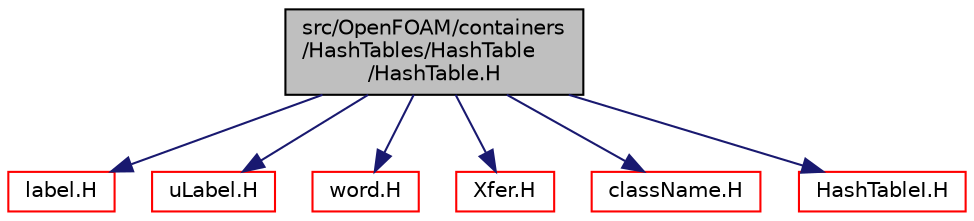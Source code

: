 digraph "src/OpenFOAM/containers/HashTables/HashTable/HashTable.H"
{
  bgcolor="transparent";
  edge [fontname="Helvetica",fontsize="10",labelfontname="Helvetica",labelfontsize="10"];
  node [fontname="Helvetica",fontsize="10",shape=record];
  Node1 [label="src/OpenFOAM/containers\l/HashTables/HashTable\l/HashTable.H",height=0.2,width=0.4,color="black", fillcolor="grey75", style="filled", fontcolor="black"];
  Node1 -> Node2 [color="midnightblue",fontsize="10",style="solid",fontname="Helvetica"];
  Node2 [label="label.H",height=0.2,width=0.4,color="red",URL="$a09202.html"];
  Node1 -> Node3 [color="midnightblue",fontsize="10",style="solid",fontname="Helvetica"];
  Node3 [label="uLabel.H",height=0.2,width=0.4,color="red",URL="$a09218.html"];
  Node1 -> Node4 [color="midnightblue",fontsize="10",style="solid",fontname="Helvetica"];
  Node4 [label="word.H",height=0.2,width=0.4,color="red",URL="$a09327.html"];
  Node1 -> Node5 [color="midnightblue",fontsize="10",style="solid",fontname="Helvetica"];
  Node5 [label="Xfer.H",height=0.2,width=0.4,color="red",URL="$a08771.html"];
  Node1 -> Node6 [color="midnightblue",fontsize="10",style="solid",fontname="Helvetica"];
  Node6 [label="className.H",height=0.2,width=0.4,color="red",URL="$a08174.html",tooltip="Macro definitions for declaring ClassName(), NamespaceName(), etc. "];
  Node1 -> Node7 [color="midnightblue",fontsize="10",style="solid",fontname="Helvetica"];
  Node7 [label="HashTableI.H",height=0.2,width=0.4,color="red",URL="$a07883.html"];
}
